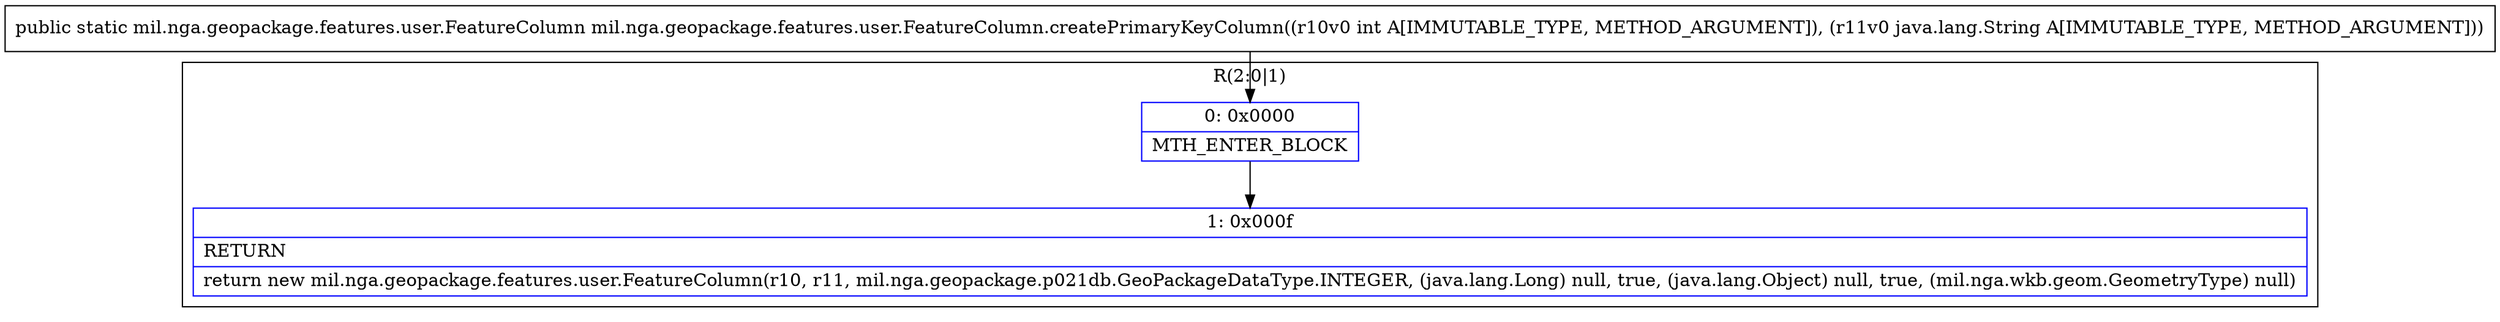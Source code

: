 digraph "CFG formil.nga.geopackage.features.user.FeatureColumn.createPrimaryKeyColumn(ILjava\/lang\/String;)Lmil\/nga\/geopackage\/features\/user\/FeatureColumn;" {
subgraph cluster_Region_48165928 {
label = "R(2:0|1)";
node [shape=record,color=blue];
Node_0 [shape=record,label="{0\:\ 0x0000|MTH_ENTER_BLOCK\l}"];
Node_1 [shape=record,label="{1\:\ 0x000f|RETURN\l|return new mil.nga.geopackage.features.user.FeatureColumn(r10, r11, mil.nga.geopackage.p021db.GeoPackageDataType.INTEGER, (java.lang.Long) null, true, (java.lang.Object) null, true, (mil.nga.wkb.geom.GeometryType) null)\l}"];
}
MethodNode[shape=record,label="{public static mil.nga.geopackage.features.user.FeatureColumn mil.nga.geopackage.features.user.FeatureColumn.createPrimaryKeyColumn((r10v0 int A[IMMUTABLE_TYPE, METHOD_ARGUMENT]), (r11v0 java.lang.String A[IMMUTABLE_TYPE, METHOD_ARGUMENT])) }"];
MethodNode -> Node_0;
Node_0 -> Node_1;
}


